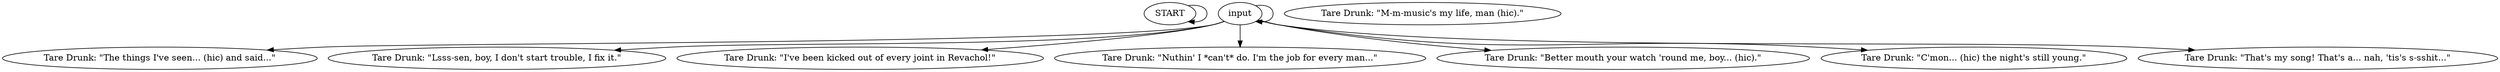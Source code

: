# PLAZA / TARE DRUNK barks
# A drunk girl who has fallen down the stairs near the waterfront. You can steal her tare bag. She mumbles something about bottles..
# ==================================================
digraph G {
	  0 [label="START"];
	  1 [label="input"];
	  2 [label="Tare Drunk: \"The things I've seen... (hic) and said...\""];
	  3 [label="Tare Drunk: \"Lsss-sen, boy, I don't start trouble, I fix it.\""];
	  4 [label="Tare Drunk: \"I've been kicked out of every joint in Revachol!\""];
	  5 [label="Tare Drunk: \"Nuthin' I *can't* do. I'm the job for every man...\""];
	  6 [label="Tare Drunk: \"Better mouth your watch 'round me, boy... (hic).\""];
	  7 [label="Tare Drunk: \"C'mon... (hic) the night's still young.\""];
	  8 [label="Tare Drunk: \"That's my song! That's a... nah, 'tis's s-sshit...\""];
	  9 [label="Tare Drunk: \"M-m-music's my life, man (hic).\""];
	  0 -> 0
	  1 -> 1
	  1 -> 2
	  1 -> 3
	  1 -> 4
	  1 -> 5
	  1 -> 6
	  1 -> 7
	  1 -> 8
}

